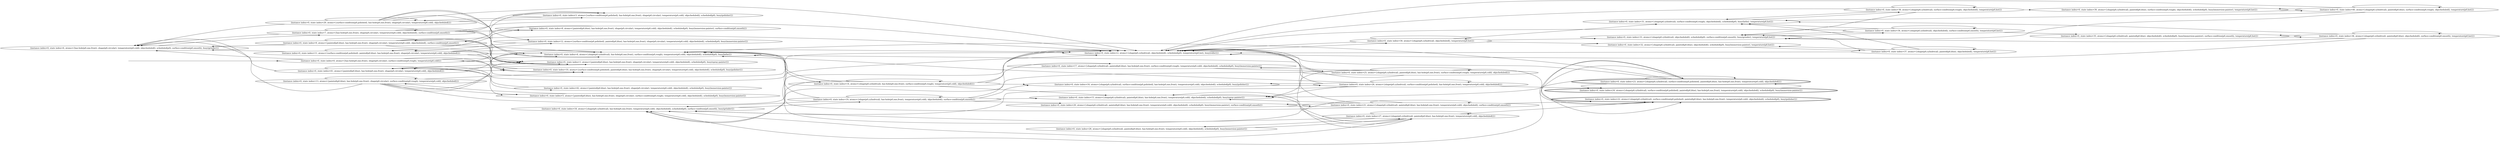 digraph {
rankdir="LR"
s6[label="(instance index=0, state index=6, atoms={has-hole(p0,one,front), shape(p0,circular), temperature(p0,cold), objscheduled(), scheduled(p0), surface-condition(p0,smooth), busy(grinder)})"]
s8[label="(instance index=0, state index=8, atoms={painted(p0,blue), has-hole(p0,one,front), shape(p0,circular), temperature(p0,cold), objscheduled(), scheduled(p0), busy(immersion-painter), surface-condition(p0,smooth)})"]
s12[label="(instance index=0, state index=12, atoms={surface-condition(p0,polished), painted(p0,blue), has-hole(p0,one,front), shape(p0,circular), temperature(p0,cold), objscheduled(), scheduled(p0), busy(immersion-painter)})"]
s42[label="(instance index=0, state index=42, atoms={painted(p0,blue), has-hole(p0,one,front), shape(p0,circular), temperature(p0,cold), objscheduled(), scheduled(p0), busy(immersion-painter)})"]
s1[label="(instance index=0, state index=1, atoms={painted(p0,blue), has-hole(p0,one,front), shape(p0,circular), temperature(p0,cold), objscheduled(), scheduled(p0), busy(spray-painter)})"]
s3[label="(instance index=0, state index=3, atoms={surface-condition(p0,polished), has-hole(p0,one,front), shape(p0,circular), temperature(p0,cold), objscheduled(), scheduled(p0), busy(polisher)})"]
s5[label="(instance index=0, state index=5, atoms={painted(p0,blue), has-hole(p0,one,front), shape(p0,circular), surface-condition(p0,rough), temperature(p0,cold), objscheduled(), scheduled(p0), busy(immersion-painter)})"]
s10[label="(instance index=0, state index=10, atoms={surface-condition(p0,polished), painted(p0,blue), has-hole(p0,one,front), shape(p0,circular), temperature(p0,cold), objscheduled(), scheduled(p0), busy(polisher)})"]
s41[label="(instance index=0, state index=41, atoms={painted(p0,blue), has-hole(p0,one,front), shape(p0,circular), temperature(p0,cold), objscheduled()})"]
s0[label="(instance index=0, state index=0, atoms={has-hole(p0,one,front), shape(p0,circular), surface-condition(p0,rough), temperature(p0,cold)})"]
s29[label="(instance index=0, state index=29, atoms={surface-condition(p0,polished), has-hole(p0,one,front), shape(p0,circular), temperature(p0,cold), objscheduled()})"]
s13[label="(instance index=0, state index=13, atoms={painted(p0,blue), has-hole(p0,one,front), shape(p0,circular), surface-condition(p0,rough), temperature(p0,cold), objscheduled()})"]
s11[label="(instance index=0, state index=11, atoms={surface-condition(p0,polished), painted(p0,blue), has-hole(p0,one,front), shape(p0,circular), temperature(p0,cold), objscheduled()})"]
s9[label="(instance index=0, state index=9, atoms={painted(p0,blue), has-hole(p0,one,front), shape(p0,circular), temperature(p0,cold), objscheduled(), surface-condition(p0,smooth)})"]
s7[label="(instance index=0, state index=7, atoms={has-hole(p0,one,front), shape(p0,circular), temperature(p0,cold), objscheduled(), surface-condition(p0,smooth)})"]
s18[label="(instance index=0, state index=18, atoms={shape(p0,cylindrical), has-hole(p0,one,front), temperature(p0,cold), objscheduled(), scheduled(p0), surface-condition(p0,smooth), busy(grinder)})"]
s4[label="(instance index=0, state index=4, atoms={shape(p0,cylindrical), has-hole(p0,one,front), surface-condition(p0,rough), temperature(p0,cold), objscheduled(), scheduled(p0), busy(lathe)})"]
s19[label="(instance index=0, state index=19, atoms={shape(p0,cylindrical), has-hole(p0,one,front), temperature(p0,cold), objscheduled(), surface-condition(p0,smooth)})"]
s14[label="(instance index=0, state index=14, atoms={shape(p0,cylindrical), has-hole(p0,one,front), surface-condition(p0,rough), temperature(p0,cold), objscheduled()})"]
s16[label="(instance index=0, state index=16, atoms={shape(p0,cylindrical), surface-condition(p0,polished), has-hole(p0,one,front), temperature(p0,cold), objscheduled(), scheduled(p0), busy(polisher)})"]
s28[label="(instance index=0, state index=28, atoms={shape(p0,cylindrical), painted(p0,blue), has-hole(p0,one,front), temperature(p0,cold), objscheduled(), scheduled(p0), busy(immersion-painter)})"]
s15[label="(instance index=0, state index=15, atoms={shape(p0,cylindrical), painted(p0,blue), has-hole(p0,one,front), temperature(p0,cold), objscheduled(), scheduled(p0), busy(spray-painter)})"]
s17[label="(instance index=0, state index=17, atoms={shape(p0,cylindrical), painted(p0,blue), has-hole(p0,one,front), surface-condition(p0,rough), temperature(p0,cold), objscheduled(), scheduled(p0), busy(immersion-painter)})"]
s20[label="(instance index=0, state index=20, atoms={shape(p0,cylindrical), painted(p0,blue), has-hole(p0,one,front), temperature(p0,cold), objscheduled(), scheduled(p0), busy(immersion-painter), surface-condition(p0,smooth)})"]
s2[label="(instance index=0, state index=2, atoms={shape(p0,cylindrical), objscheduled(), scheduled(p0), temperature(p0,hot), busy(roller)})"]
s26[label="(instance index=0, state index=26, atoms={shape(p0,cylindrical), surface-condition(p0,polished), has-hole(p0,one,front), temperature(p0,cold), objscheduled()})"]
s27[label="(instance index=0, state index=27, atoms={shape(p0,cylindrical), painted(p0,blue), has-hole(p0,one,front), temperature(p0,cold), objscheduled()})"]
s25[label="(instance index=0, state index=25, atoms={shape(p0,cylindrical), painted(p0,blue), has-hole(p0,one,front), surface-condition(p0,rough), temperature(p0,cold), objscheduled()})"]
s21[label="(instance index=0, state index=21, atoms={shape(p0,cylindrical), painted(p0,blue), has-hole(p0,one,front), temperature(p0,cold), objscheduled(), surface-condition(p0,smooth)})"]
s30[label="(instance index=0, state index=30, atoms={shape(p0,cylindrical), objscheduled(), temperature(p0,hot)})"]
s24[peripheries=2,label="(instance index=0, state index=24, atoms={shape(p0,cylindrical), surface-condition(p0,polished), painted(p0,blue), has-hole(p0,one,front), temperature(p0,cold), objscheduled(), scheduled(p0), busy(immersion-painter)})"]
s22[peripheries=2,label="(instance index=0, state index=22, atoms={shape(p0,cylindrical), surface-condition(p0,polished), painted(p0,blue), has-hole(p0,one,front), temperature(p0,cold), objscheduled(), scheduled(p0), busy(polisher)})"]
s23[peripheries=2,label="(instance index=0, state index=23, atoms={shape(p0,cylindrical), surface-condition(p0,polished), painted(p0,blue), has-hole(p0,one,front), temperature(p0,cold), objscheduled()})"]
s31[label="(instance index=0, state index=31, atoms={shape(p0,cylindrical), surface-condition(p0,rough), objscheduled(), scheduled(p0), busy(lathe), temperature(p0,hot)})"]
s33[label="(instance index=0, state index=33, atoms={shape(p0,cylindrical), objscheduled(), scheduled(p0), surface-condition(p0,smooth), busy(grinder), temperature(p0,hot)})"]
s32[label="(instance index=0, state index=32, atoms={shape(p0,cylindrical), painted(p0,blue), objscheduled(), scheduled(p0), busy(immersion-painter), temperature(p0,hot)})"]
s38[label="(instance index=0, state index=38, atoms={shape(p0,cylindrical), surface-condition(p0,rough), objscheduled(), temperature(p0,hot)})"]
s34[label="(instance index=0, state index=34, atoms={shape(p0,cylindrical), objscheduled(), surface-condition(p0,smooth), temperature(p0,hot)})"]
s37[label="(instance index=0, state index=37, atoms={shape(p0,cylindrical), painted(p0,blue), objscheduled(), temperature(p0,hot)})"]
s39[label="(instance index=0, state index=39, atoms={shape(p0,cylindrical), painted(p0,blue), surface-condition(p0,rough), objscheduled(), scheduled(p0), busy(immersion-painter), temperature(p0,hot)})"]
s35[label="(instance index=0, state index=35, atoms={shape(p0,cylindrical), painted(p0,blue), objscheduled(), scheduled(p0), busy(immersion-painter), surface-condition(p0,smooth), temperature(p0,hot)})"]
s40[label="(instance index=0, state index=40, atoms={shape(p0,cylindrical), painted(p0,blue), surface-condition(p0,rough), objscheduled(), temperature(p0,hot)})"]
s36[label="(instance index=0, state index=36, atoms={shape(p0,cylindrical), painted(p0,blue), objscheduled(), surface-condition(p0,smooth), temperature(p0,hot)})"]
Dangling [ label = "", style = invis ]
{ rank = same; Dangling }
Dangling -> s0
{ rank = same; s0}
{ rank = same; s41,s0,s29,s13,s11,s9,s7}
{ rank = same; s18,s4}
{ rank = same; s19,s14}
{ rank = same; s16,s28,s15,s17,s20,s2}
{ rank = same; s26,s27,s25,s21,s30}
{ rank = same; s24,s22,s23,s31,s33,s32}
{ rank = same; s38,s34,s37}
{ rank = same; s39,s35}
{ rank = same; s40,s36}
{
s6->s7
s8->s9
s12->s11
s42->s41
s1->s41
s3->s29
s5->s13
s10->s11
}
{
s41->s42
s41->s10
s41->s41
s41->s6
s41->s4
s41->s2
s41->s1
s0->s6
s0->s5
s0->s4
s0->s3
s0->s2
s0->s1
s29->s12
s29->s6
s29->s4
s29->s3
s29->s2
s29->s29
s29->s1
s13->s10
s13->s13
s13->s6
s13->s5
s13->s4
s13->s2
s13->s1
s11->s12
s11->s10
s11->s6
s11->s11
s11->s4
s11->s2
s11->s1
s9->s10
s9->s6
s9->s4
s9->s9
s9->s2
s9->s8
s9->s1
s7->s7
s7->s6
s7->s4
s7->s3
s7->s2
s7->s8
s7->s1
}
{
s18->s19
s4->s14
}
{
s19->s20
s19->s19
s19->s15
s19->s18
s19->s4
s19->s16
s19->s2
s14->s17
s14->s15
s14->s14
s14->s18
s14->s4
s14->s16
s14->s2
}
{
s16->s26
s28->s27
s15->s27
s17->s25
s20->s21
s2->s30
}
{
s26->s26
s26->s24
s26->s15
s26->s18
s26->s4
s26->s16
s26->s2
s27->s28
s27->s27
s27->s22
s27->s15
s27->s18
s27->s4
s27->s2
s25->s17
s25->s22
s25->s15
s25->s25
s25->s18
s25->s4
s25->s2
s21->s21
s21->s20
s21->s22
s21->s15
s21->s18
s21->s4
s21->s2
s30->s31
s30->s30
s30->s33
s30->s2
s30->s32
}
{
s24->s23
s22->s23
s23->s24
s23->s22
s23->s15
s23->s18
s23->s4
s23->s23
s23->s2
s31->s38
s33->s34
s32->s37
}
{
s38->s31
s38->s39
s38->s2
s38->s38
s38->s33
s34->s31
s34->s35
s34->s2
s34->s34
s34->s33
s37->s31
s37->s33
s37->s37
s37->s2
s37->s32
}
{
s39->s40
s35->s36
}
{
s40->s31
s40->s40
s40->s39
s40->s2
s40->s33
s36->s31
s36->s36
s36->s35
s36->s2
s36->s33
}
}
